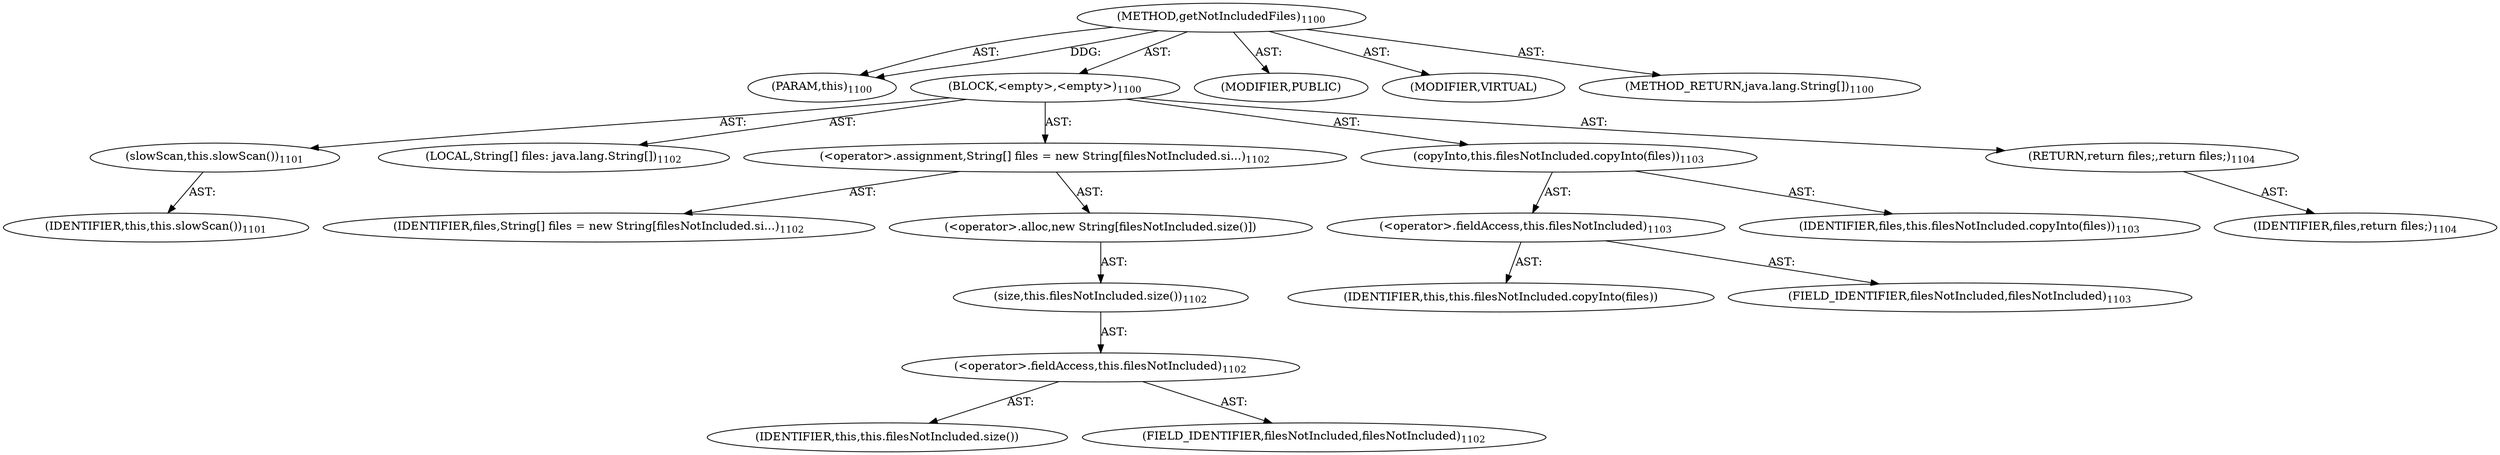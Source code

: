 digraph "getNotIncludedFiles" {  
"111669149730" [label = <(METHOD,getNotIncludedFiles)<SUB>1100</SUB>> ]
"115964117006" [label = <(PARAM,this)<SUB>1100</SUB>> ]
"25769803914" [label = <(BLOCK,&lt;empty&gt;,&lt;empty&gt;)<SUB>1100</SUB>> ]
"30064771647" [label = <(slowScan,this.slowScan())<SUB>1101</SUB>> ]
"68719476783" [label = <(IDENTIFIER,this,this.slowScan())<SUB>1101</SUB>> ]
"94489280557" [label = <(LOCAL,String[] files: java.lang.String[])<SUB>1102</SUB>> ]
"30064771648" [label = <(&lt;operator&gt;.assignment,String[] files = new String[filesNotIncluded.si...)<SUB>1102</SUB>> ]
"68719477246" [label = <(IDENTIFIER,files,String[] files = new String[filesNotIncluded.si...)<SUB>1102</SUB>> ]
"30064771649" [label = <(&lt;operator&gt;.alloc,new String[filesNotIncluded.size()])> ]
"30064771650" [label = <(size,this.filesNotIncluded.size())<SUB>1102</SUB>> ]
"30064771651" [label = <(&lt;operator&gt;.fieldAccess,this.filesNotIncluded)<SUB>1102</SUB>> ]
"68719477247" [label = <(IDENTIFIER,this,this.filesNotIncluded.size())> ]
"55834575015" [label = <(FIELD_IDENTIFIER,filesNotIncluded,filesNotIncluded)<SUB>1102</SUB>> ]
"30064771652" [label = <(copyInto,this.filesNotIncluded.copyInto(files))<SUB>1103</SUB>> ]
"30064771653" [label = <(&lt;operator&gt;.fieldAccess,this.filesNotIncluded)<SUB>1103</SUB>> ]
"68719477248" [label = <(IDENTIFIER,this,this.filesNotIncluded.copyInto(files))> ]
"55834575016" [label = <(FIELD_IDENTIFIER,filesNotIncluded,filesNotIncluded)<SUB>1103</SUB>> ]
"68719477249" [label = <(IDENTIFIER,files,this.filesNotIncluded.copyInto(files))<SUB>1103</SUB>> ]
"146028888091" [label = <(RETURN,return files;,return files;)<SUB>1104</SUB>> ]
"68719477250" [label = <(IDENTIFIER,files,return files;)<SUB>1104</SUB>> ]
"133143986268" [label = <(MODIFIER,PUBLIC)> ]
"133143986269" [label = <(MODIFIER,VIRTUAL)> ]
"128849018914" [label = <(METHOD_RETURN,java.lang.String[])<SUB>1100</SUB>> ]
  "111669149730" -> "115964117006"  [ label = "AST: "] 
  "111669149730" -> "25769803914"  [ label = "AST: "] 
  "111669149730" -> "133143986268"  [ label = "AST: "] 
  "111669149730" -> "133143986269"  [ label = "AST: "] 
  "111669149730" -> "128849018914"  [ label = "AST: "] 
  "25769803914" -> "30064771647"  [ label = "AST: "] 
  "25769803914" -> "94489280557"  [ label = "AST: "] 
  "25769803914" -> "30064771648"  [ label = "AST: "] 
  "25769803914" -> "30064771652"  [ label = "AST: "] 
  "25769803914" -> "146028888091"  [ label = "AST: "] 
  "30064771647" -> "68719476783"  [ label = "AST: "] 
  "30064771648" -> "68719477246"  [ label = "AST: "] 
  "30064771648" -> "30064771649"  [ label = "AST: "] 
  "30064771649" -> "30064771650"  [ label = "AST: "] 
  "30064771650" -> "30064771651"  [ label = "AST: "] 
  "30064771651" -> "68719477247"  [ label = "AST: "] 
  "30064771651" -> "55834575015"  [ label = "AST: "] 
  "30064771652" -> "30064771653"  [ label = "AST: "] 
  "30064771652" -> "68719477249"  [ label = "AST: "] 
  "30064771653" -> "68719477248"  [ label = "AST: "] 
  "30064771653" -> "55834575016"  [ label = "AST: "] 
  "146028888091" -> "68719477250"  [ label = "AST: "] 
  "111669149730" -> "115964117006"  [ label = "DDG: "] 
}

